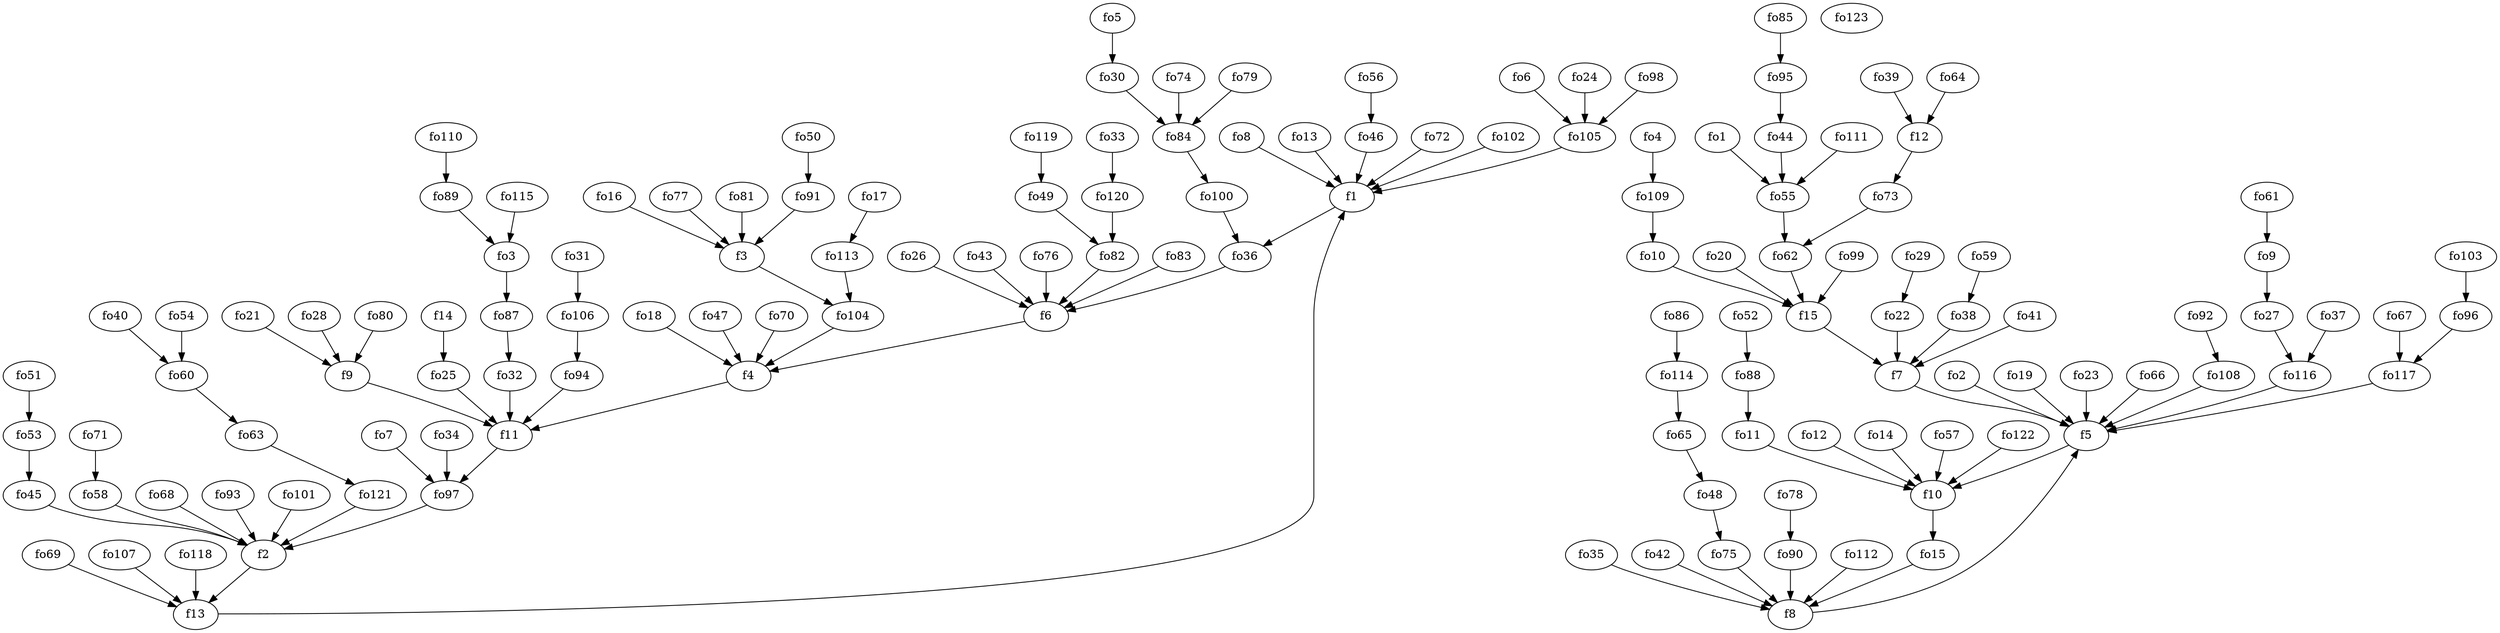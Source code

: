strict digraph  {
f1;
f2;
f3;
f4;
f5;
f6;
f7;
f8;
f9;
f10;
f11;
f12;
f13;
f14;
f15;
fo1;
fo2;
fo3;
fo4;
fo5;
fo6;
fo7;
fo8;
fo9;
fo10;
fo11;
fo12;
fo13;
fo14;
fo15;
fo16;
fo17;
fo18;
fo19;
fo20;
fo21;
fo22;
fo23;
fo24;
fo25;
fo26;
fo27;
fo28;
fo29;
fo30;
fo31;
fo32;
fo33;
fo34;
fo35;
fo36;
fo37;
fo38;
fo39;
fo40;
fo41;
fo42;
fo43;
fo44;
fo45;
fo46;
fo47;
fo48;
fo49;
fo50;
fo51;
fo52;
fo53;
fo54;
fo55;
fo56;
fo57;
fo58;
fo59;
fo60;
fo61;
fo62;
fo63;
fo64;
fo65;
fo66;
fo67;
fo68;
fo69;
fo70;
fo71;
fo72;
fo73;
fo74;
fo75;
fo76;
fo77;
fo78;
fo79;
fo80;
fo81;
fo82;
fo83;
fo84;
fo85;
fo86;
fo87;
fo88;
fo89;
fo90;
fo91;
fo92;
fo93;
fo94;
fo95;
fo96;
fo97;
fo98;
fo99;
fo100;
fo101;
fo102;
fo103;
fo104;
fo105;
fo106;
fo107;
fo108;
fo109;
fo110;
fo111;
fo112;
fo113;
fo114;
fo115;
fo116;
fo117;
fo118;
fo119;
fo120;
fo121;
fo122;
fo123;
f1 -> fo36  [weight=2];
f2 -> f13  [weight=2];
f3 -> fo104  [weight=2];
f4 -> f11  [weight=2];
f5 -> f10  [weight=2];
f6 -> f4  [weight=2];
f7 -> f5  [weight=2];
f8 -> f5  [weight=2];
f9 -> f11  [weight=2];
f10 -> fo15  [weight=2];
f11 -> fo97  [weight=2];
f12 -> fo73  [weight=2];
f13 -> f1  [weight=2];
f14 -> fo25  [weight=2];
f15 -> f7  [weight=2];
fo1 -> fo55  [weight=2];
fo2 -> f5  [weight=2];
fo3 -> fo87  [weight=2];
fo4 -> fo109  [weight=2];
fo5 -> fo30  [weight=2];
fo6 -> fo105  [weight=2];
fo7 -> fo97  [weight=2];
fo8 -> f1  [weight=2];
fo9 -> fo27  [weight=2];
fo10 -> f15  [weight=2];
fo11 -> f10  [weight=2];
fo12 -> f10  [weight=2];
fo13 -> f1  [weight=2];
fo14 -> f10  [weight=2];
fo15 -> f8  [weight=2];
fo16 -> f3  [weight=2];
fo17 -> fo113  [weight=2];
fo18 -> f4  [weight=2];
fo19 -> f5  [weight=2];
fo20 -> f15  [weight=2];
fo21 -> f9  [weight=2];
fo22 -> f7  [weight=2];
fo23 -> f5  [weight=2];
fo24 -> fo105  [weight=2];
fo25 -> f11  [weight=2];
fo26 -> f6  [weight=2];
fo27 -> fo116  [weight=2];
fo28 -> f9  [weight=2];
fo29 -> fo22  [weight=2];
fo30 -> fo84  [weight=2];
fo31 -> fo106  [weight=2];
fo32 -> f11  [weight=2];
fo33 -> fo120  [weight=2];
fo34 -> fo97  [weight=2];
fo35 -> f8  [weight=2];
fo36 -> f6  [weight=2];
fo37 -> fo116  [weight=2];
fo38 -> f7  [weight=2];
fo39 -> f12  [weight=2];
fo40 -> fo60  [weight=2];
fo41 -> f7  [weight=2];
fo42 -> f8  [weight=2];
fo43 -> f6  [weight=2];
fo44 -> fo55  [weight=2];
fo45 -> f2  [weight=2];
fo46 -> f1  [weight=2];
fo47 -> f4  [weight=2];
fo48 -> fo75  [weight=2];
fo49 -> fo82  [weight=2];
fo50 -> fo91  [weight=2];
fo51 -> fo53  [weight=2];
fo52 -> fo88  [weight=2];
fo53 -> fo45  [weight=2];
fo54 -> fo60  [weight=2];
fo55 -> fo62  [weight=2];
fo56 -> fo46  [weight=2];
fo57 -> f10  [weight=2];
fo58 -> f2  [weight=2];
fo59 -> fo38  [weight=2];
fo60 -> fo63  [weight=2];
fo61 -> fo9  [weight=2];
fo62 -> f15  [weight=2];
fo63 -> fo121  [weight=2];
fo64 -> f12  [weight=2];
fo65 -> fo48  [weight=2];
fo66 -> f5  [weight=2];
fo67 -> fo117  [weight=2];
fo68 -> f2  [weight=2];
fo69 -> f13  [weight=2];
fo70 -> f4  [weight=2];
fo71 -> fo58  [weight=2];
fo72 -> f1  [weight=2];
fo73 -> fo62  [weight=2];
fo74 -> fo84  [weight=2];
fo75 -> f8  [weight=2];
fo76 -> f6  [weight=2];
fo77 -> f3  [weight=2];
fo78 -> fo90  [weight=2];
fo79 -> fo84  [weight=2];
fo80 -> f9  [weight=2];
fo81 -> f3  [weight=2];
fo82 -> f6  [weight=2];
fo83 -> f6  [weight=2];
fo84 -> fo100  [weight=2];
fo85 -> fo95  [weight=2];
fo86 -> fo114  [weight=2];
fo87 -> fo32  [weight=2];
fo88 -> fo11  [weight=2];
fo89 -> fo3  [weight=2];
fo90 -> f8  [weight=2];
fo91 -> f3  [weight=2];
fo92 -> fo108  [weight=2];
fo93 -> f2  [weight=2];
fo94 -> f11  [weight=2];
fo95 -> fo44  [weight=2];
fo96 -> fo117  [weight=2];
fo97 -> f2  [weight=2];
fo98 -> fo105  [weight=2];
fo99 -> f15  [weight=2];
fo100 -> fo36  [weight=2];
fo101 -> f2  [weight=2];
fo102 -> f1  [weight=2];
fo103 -> fo96  [weight=2];
fo104 -> f4  [weight=2];
fo105 -> f1  [weight=2];
fo106 -> fo94  [weight=2];
fo107 -> f13  [weight=2];
fo108 -> f5  [weight=2];
fo109 -> fo10  [weight=2];
fo110 -> fo89  [weight=2];
fo111 -> fo55  [weight=2];
fo112 -> f8  [weight=2];
fo113 -> fo104  [weight=2];
fo114 -> fo65  [weight=2];
fo115 -> fo3  [weight=2];
fo116 -> f5  [weight=2];
fo117 -> f5  [weight=2];
fo118 -> f13  [weight=2];
fo119 -> fo49  [weight=2];
fo120 -> fo82  [weight=2];
fo121 -> f2  [weight=2];
fo122 -> f10  [weight=2];
}
